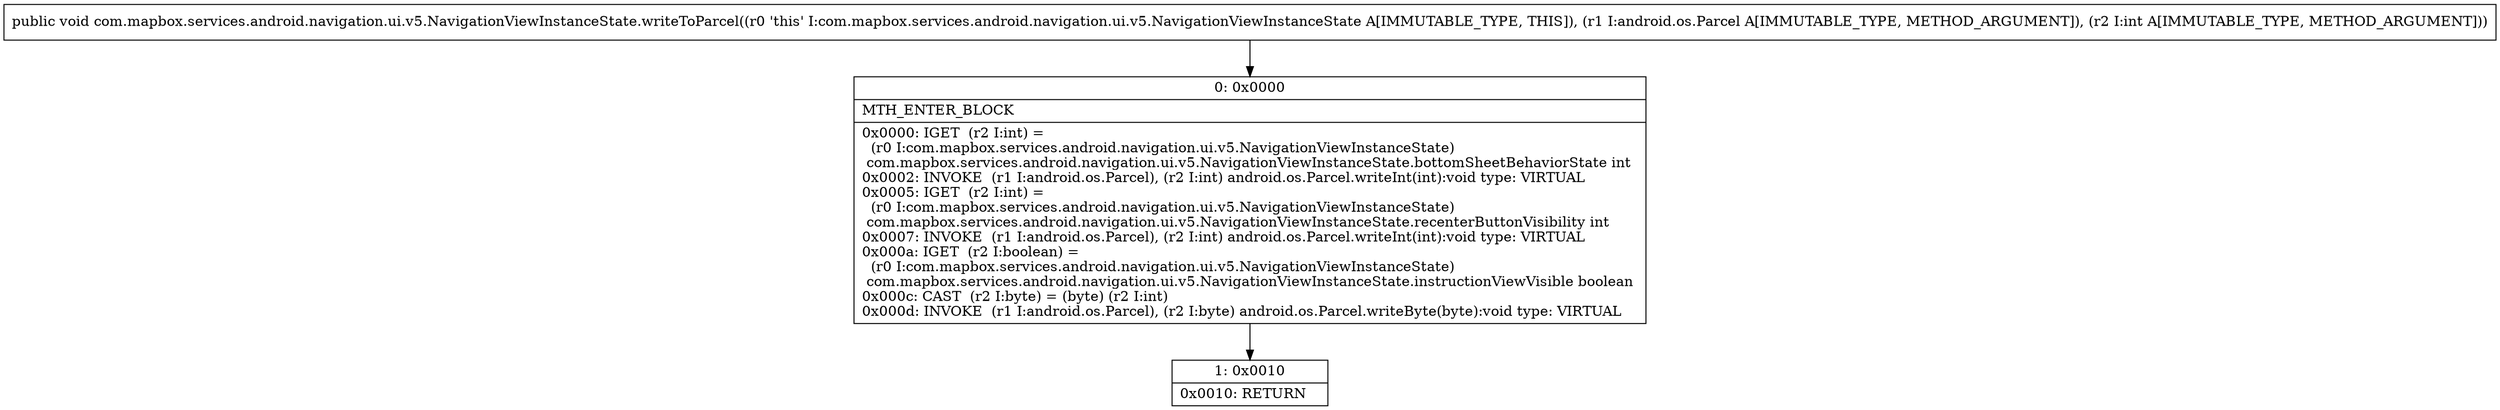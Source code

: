 digraph "CFG forcom.mapbox.services.android.navigation.ui.v5.NavigationViewInstanceState.writeToParcel(Landroid\/os\/Parcel;I)V" {
Node_0 [shape=record,label="{0\:\ 0x0000|MTH_ENTER_BLOCK\l|0x0000: IGET  (r2 I:int) = \l  (r0 I:com.mapbox.services.android.navigation.ui.v5.NavigationViewInstanceState)\l com.mapbox.services.android.navigation.ui.v5.NavigationViewInstanceState.bottomSheetBehaviorState int \l0x0002: INVOKE  (r1 I:android.os.Parcel), (r2 I:int) android.os.Parcel.writeInt(int):void type: VIRTUAL \l0x0005: IGET  (r2 I:int) = \l  (r0 I:com.mapbox.services.android.navigation.ui.v5.NavigationViewInstanceState)\l com.mapbox.services.android.navigation.ui.v5.NavigationViewInstanceState.recenterButtonVisibility int \l0x0007: INVOKE  (r1 I:android.os.Parcel), (r2 I:int) android.os.Parcel.writeInt(int):void type: VIRTUAL \l0x000a: IGET  (r2 I:boolean) = \l  (r0 I:com.mapbox.services.android.navigation.ui.v5.NavigationViewInstanceState)\l com.mapbox.services.android.navigation.ui.v5.NavigationViewInstanceState.instructionViewVisible boolean \l0x000c: CAST  (r2 I:byte) = (byte) (r2 I:int) \l0x000d: INVOKE  (r1 I:android.os.Parcel), (r2 I:byte) android.os.Parcel.writeByte(byte):void type: VIRTUAL \l}"];
Node_1 [shape=record,label="{1\:\ 0x0010|0x0010: RETURN   \l}"];
MethodNode[shape=record,label="{public void com.mapbox.services.android.navigation.ui.v5.NavigationViewInstanceState.writeToParcel((r0 'this' I:com.mapbox.services.android.navigation.ui.v5.NavigationViewInstanceState A[IMMUTABLE_TYPE, THIS]), (r1 I:android.os.Parcel A[IMMUTABLE_TYPE, METHOD_ARGUMENT]), (r2 I:int A[IMMUTABLE_TYPE, METHOD_ARGUMENT])) }"];
MethodNode -> Node_0;
Node_0 -> Node_1;
}


